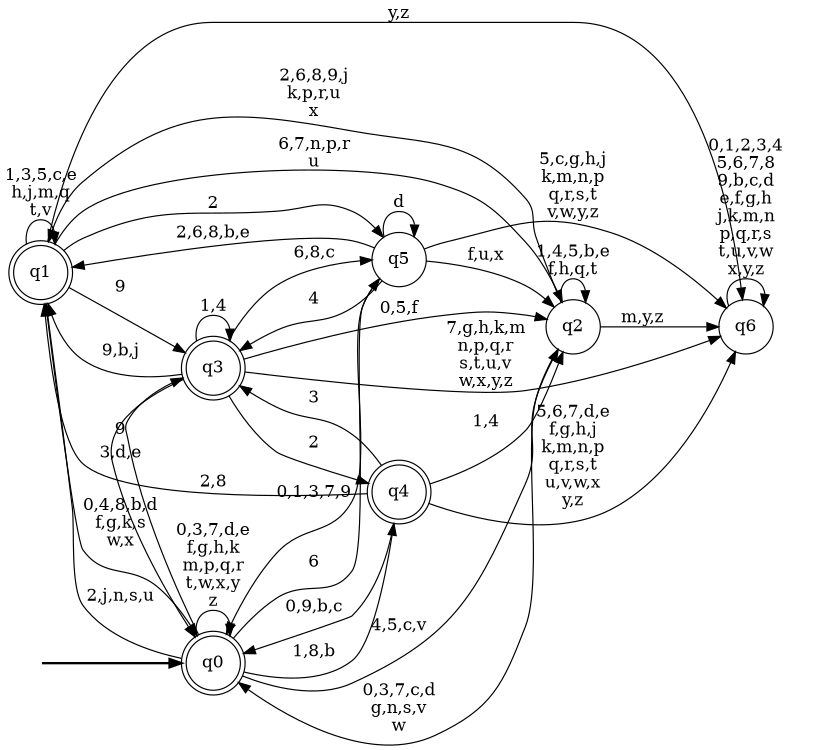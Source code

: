 digraph BlueStar {
__start0 [style = invis, shape = none, label = "", width = 0, height = 0];

rankdir=LR;
size="8,5";

s0 [style="rounded,filled", color="black", fillcolor="white" shape="doublecircle", label="q0"];
s1 [style="rounded,filled", color="black", fillcolor="white" shape="doublecircle", label="q1"];
s2 [style="filled", color="black", fillcolor="white" shape="circle", label="q2"];
s3 [style="rounded,filled", color="black", fillcolor="white" shape="doublecircle", label="q3"];
s4 [style="rounded,filled", color="black", fillcolor="white" shape="doublecircle", label="q4"];
s5 [style="filled", color="black", fillcolor="white" shape="circle", label="q5"];
s6 [style="filled", color="black", fillcolor="white" shape="circle", label="q6"];
subgraph cluster_main { 
	graph [pad=".75", ranksep="0.15", nodesep="0.15"];
	 style=invis; 
	__start0 -> s0 [penwidth=2];
}
s0 -> s0 [label="0,3,7,d,e\nf,g,h,k\nm,p,q,r\nt,w,x,y\nz"];
s0 -> s1 [label="2,j,n,s,u"];
s0 -> s2 [label="4,5,c,v"];
s0 -> s3 [label="9"];
s0 -> s4 [label="1,8,b"];
s0 -> s5 [label="6"];
s1 -> s0 [label="0,4,8,b,d\nf,g,k,s\nw,x"];
s1 -> s1 [label="1,3,5,c,e\nh,j,m,q\nt,v"];
s1 -> s2 [label="6,7,n,p,r\nu"];
s1 -> s3 [label="9"];
s1 -> s5 [label="2"];
s1 -> s6 [label="y,z"];
s2 -> s0 [label="0,3,7,c,d\ng,n,s,v\nw"];
s2 -> s1 [label="2,6,8,9,j\nk,p,r,u\nx"];
s2 -> s2 [label="1,4,5,b,e\nf,h,q,t"];
s2 -> s6 [label="m,y,z"];
s3 -> s0 [label="3,d,e"];
s3 -> s1 [label="9,b,j"];
s3 -> s2 [label="0,5,f"];
s3 -> s3 [label="1,4"];
s3 -> s4 [label="2"];
s3 -> s5 [label="6,8,c"];
s3 -> s6 [label="7,g,h,k,m\nn,p,q,r\ns,t,u,v\nw,x,y,z"];
s4 -> s0 [label="0,9,b,c"];
s4 -> s1 [label="2,8"];
s4 -> s2 [label="1,4"];
s4 -> s3 [label="3"];
s4 -> s6 [label="5,6,7,d,e\nf,g,h,j\nk,m,n,p\nq,r,s,t\nu,v,w,x\ny,z"];
s5 -> s0 [label="0,1,3,7,9"];
s5 -> s1 [label="2,6,8,b,e"];
s5 -> s2 [label="f,u,x"];
s5 -> s3 [label="4"];
s5 -> s5 [label="d"];
s5 -> s6 [label="5,c,g,h,j\nk,m,n,p\nq,r,s,t\nv,w,y,z"];
s6 -> s6 [label="0,1,2,3,4\n5,6,7,8\n9,b,c,d\ne,f,g,h\nj,k,m,n\np,q,r,s\nt,u,v,w\nx,y,z"];

}